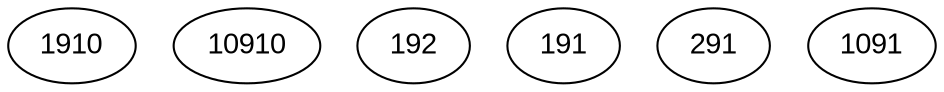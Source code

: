 digraph tree {
    node [fontname="Arial"];
    1910 [pos = "1,10!"]
    10910 [pos = "10,10!"]
    192 [pos = "1,2!"]
    191 [pos = "1,1!"]
    291 [pos = "2,1!"]
    1091 [pos = "10,1!"]
}
